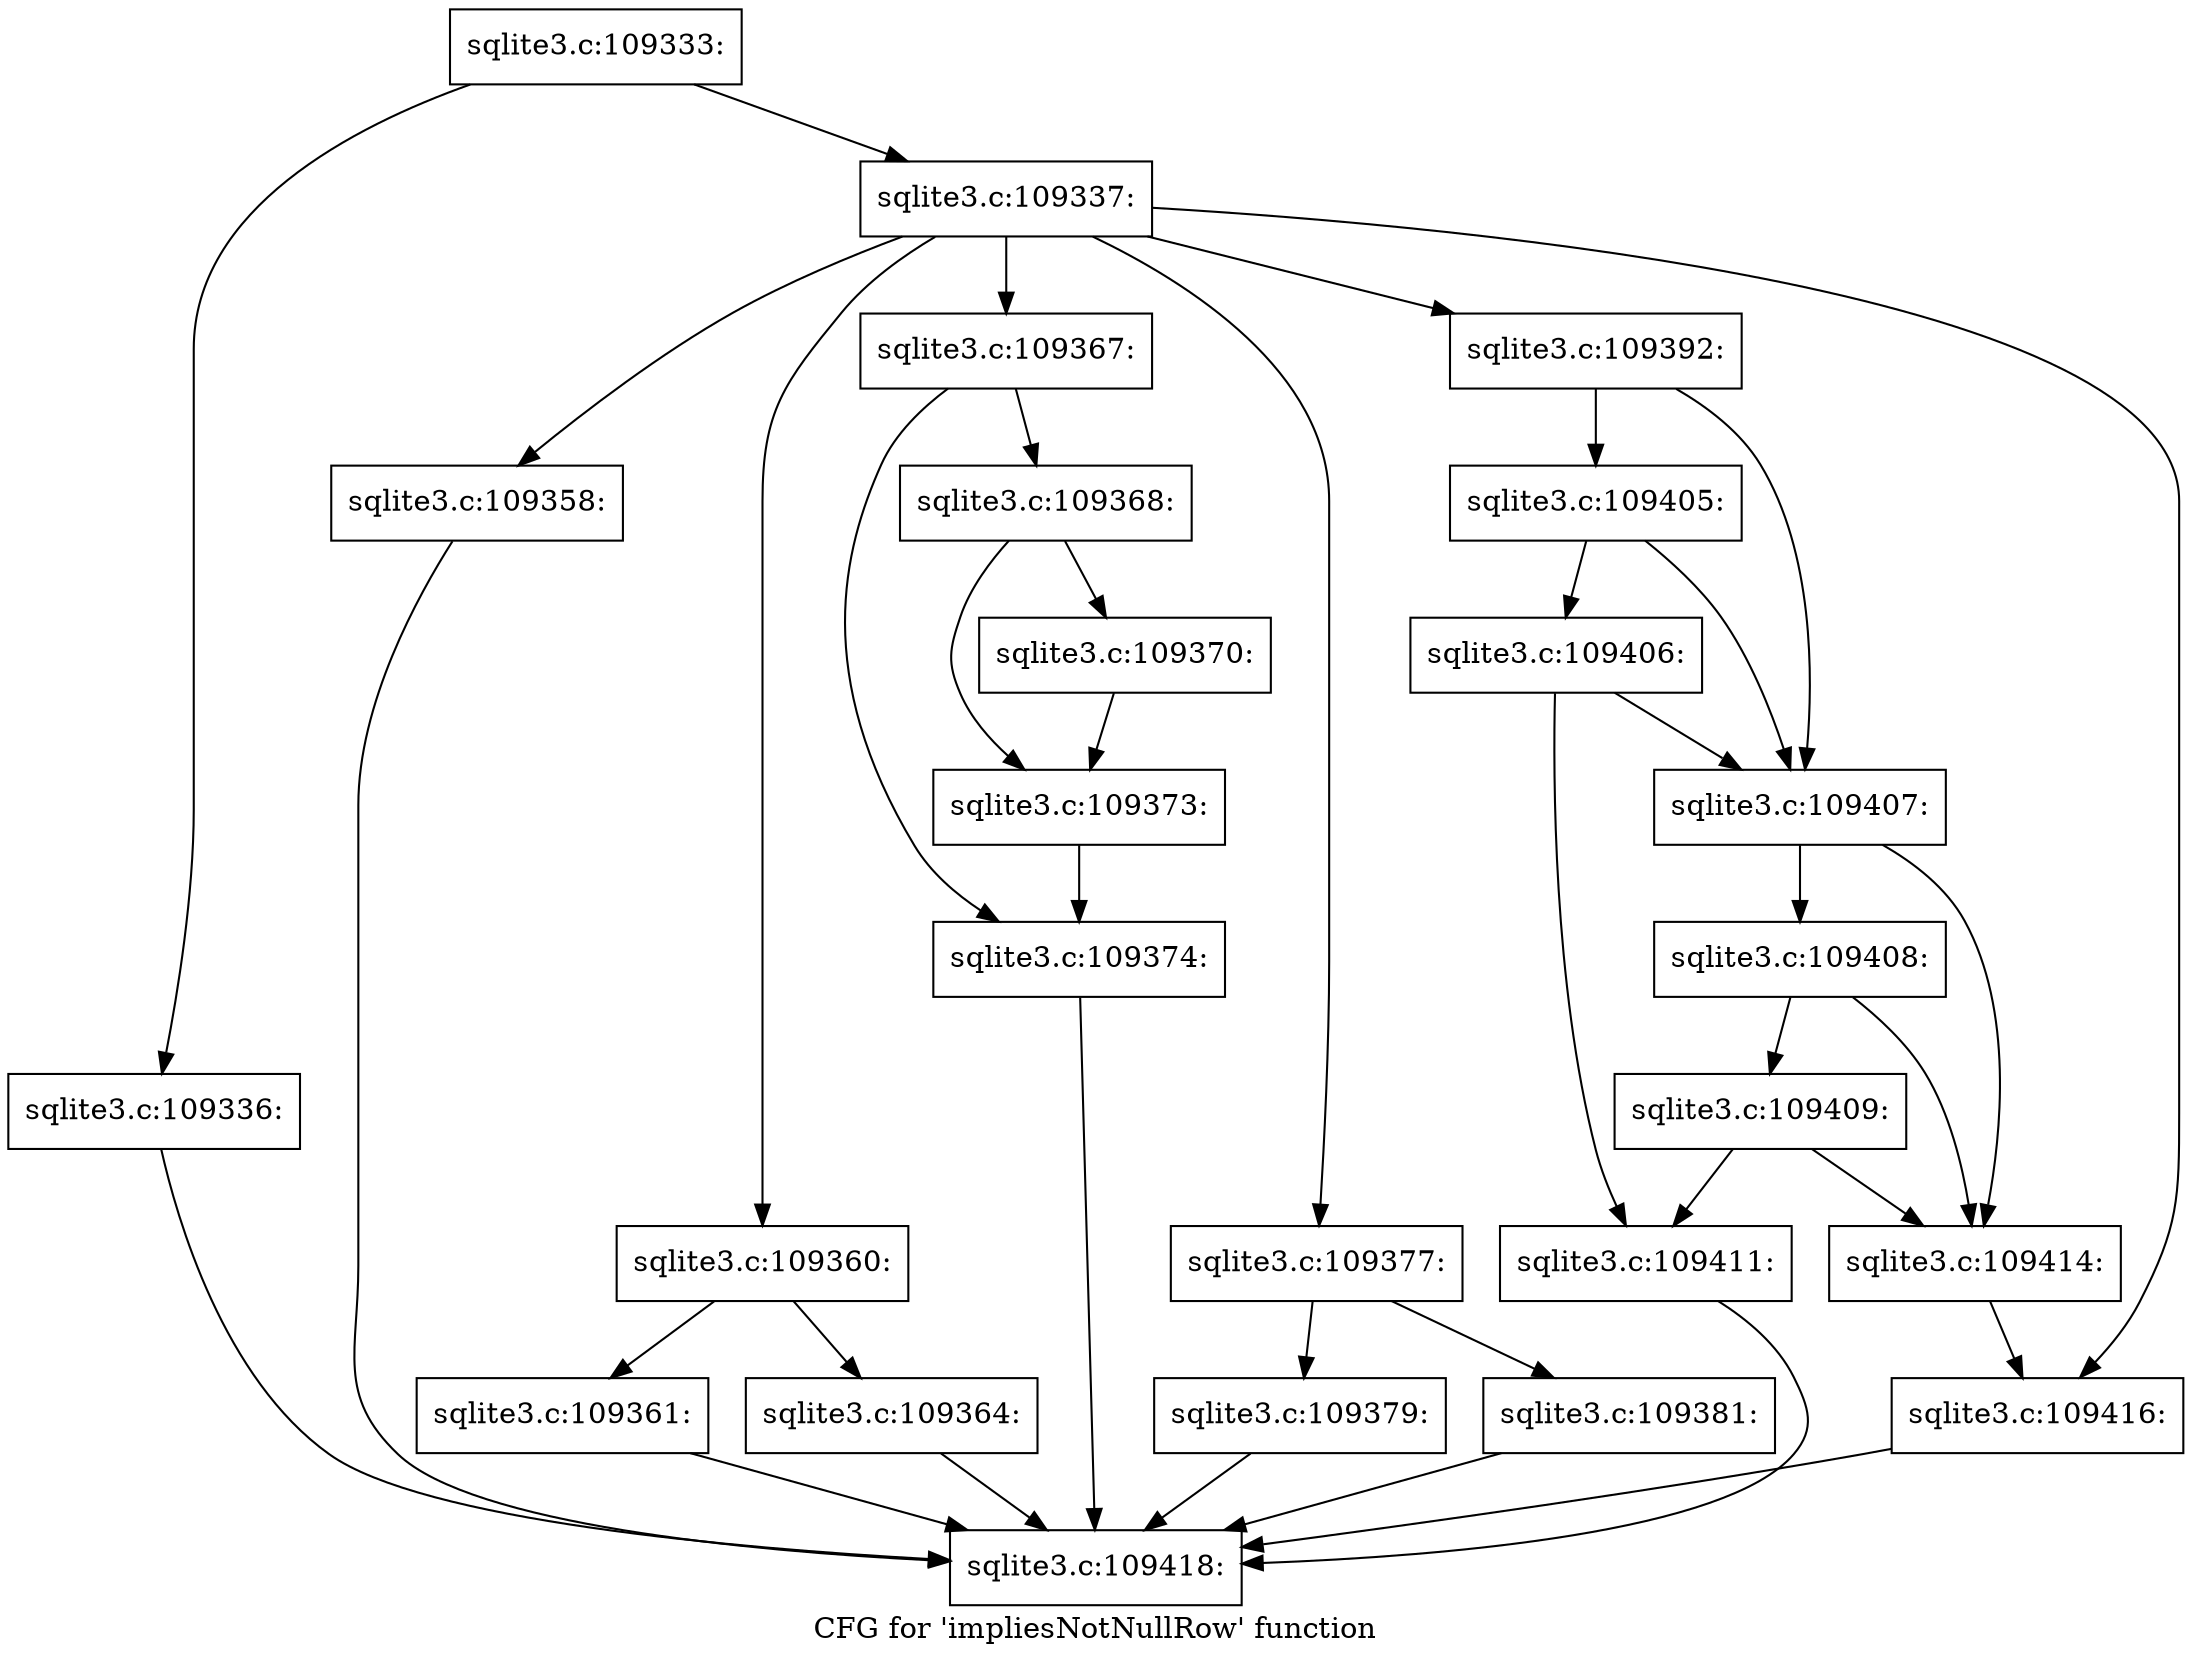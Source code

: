 digraph "CFG for 'impliesNotNullRow' function" {
	label="CFG for 'impliesNotNullRow' function";

	Node0x55c0f5f12350 [shape=record,label="{sqlite3.c:109333:}"];
	Node0x55c0f5f12350 -> Node0x55c0f8bc0f00;
	Node0x55c0f5f12350 -> Node0x55c0f8bc0f50;
	Node0x55c0f8bc0f00 [shape=record,label="{sqlite3.c:109336:}"];
	Node0x55c0f8bc0f00 -> Node0x55c0f8bc3ca0;
	Node0x55c0f8bc0f50 [shape=record,label="{sqlite3.c:109337:}"];
	Node0x55c0f8bc0f50 -> Node0x55c0f8bc5ac0;
	Node0x55c0f8bc0f50 -> Node0x55c0f8bc5ba0;
	Node0x55c0f8bc0f50 -> Node0x55c0f8bc5d50;
	Node0x55c0f8bc0f50 -> Node0x55c0f8bc7380;
	Node0x55c0f8bc0f50 -> Node0x55c0f8bc8b80;
	Node0x55c0f8bc0f50 -> Node0x55c0f8bc9630;
	Node0x55c0f8bc5ba0 [shape=record,label="{sqlite3.c:109358:}"];
	Node0x55c0f8bc5ba0 -> Node0x55c0f8bc3ca0;
	Node0x55c0f8bc5d50 [shape=record,label="{sqlite3.c:109360:}"];
	Node0x55c0f8bc5d50 -> Node0x55c0f8bc6690;
	Node0x55c0f8bc5d50 -> Node0x55c0f8bc66e0;
	Node0x55c0f8bc6690 [shape=record,label="{sqlite3.c:109361:}"];
	Node0x55c0f8bc6690 -> Node0x55c0f8bc3ca0;
	Node0x55c0f8bc66e0 [shape=record,label="{sqlite3.c:109364:}"];
	Node0x55c0f8bc66e0 -> Node0x55c0f8bc3ca0;
	Node0x55c0f8bc7380 [shape=record,label="{sqlite3.c:109367:}"];
	Node0x55c0f8bc7380 -> Node0x55c0f8bc7470;
	Node0x55c0f8bc7380 -> Node0x55c0f8bc74c0;
	Node0x55c0f8bc7470 [shape=record,label="{sqlite3.c:109368:}"];
	Node0x55c0f8bc7470 -> Node0x55c0f8bc7dc0;
	Node0x55c0f8bc7470 -> Node0x55c0f8bc7e10;
	Node0x55c0f8bc7dc0 [shape=record,label="{sqlite3.c:109370:}"];
	Node0x55c0f8bc7dc0 -> Node0x55c0f8bc7e10;
	Node0x55c0f8bc7e10 [shape=record,label="{sqlite3.c:109373:}"];
	Node0x55c0f8bc7e10 -> Node0x55c0f8bc74c0;
	Node0x55c0f8bc74c0 [shape=record,label="{sqlite3.c:109374:}"];
	Node0x55c0f8bc74c0 -> Node0x55c0f8bc3ca0;
	Node0x55c0f8bc8b80 [shape=record,label="{sqlite3.c:109377:}"];
	Node0x55c0f8bc8b80 -> Node0x55c0f8bc8c70;
	Node0x55c0f8bc8b80 -> Node0x55c0f8bc8cc0;
	Node0x55c0f8bc8c70 [shape=record,label="{sqlite3.c:109379:}"];
	Node0x55c0f8bc8c70 -> Node0x55c0f8bc3ca0;
	Node0x55c0f8bc8cc0 [shape=record,label="{sqlite3.c:109381:}"];
	Node0x55c0f8bc8cc0 -> Node0x55c0f8bc3ca0;
	Node0x55c0f8bc9630 [shape=record,label="{sqlite3.c:109392:}"];
	Node0x55c0f8bc9630 -> Node0x55c0f8bca490;
	Node0x55c0f8bc9630 -> Node0x55c0f8bca390;
	Node0x55c0f8bca490 [shape=record,label="{sqlite3.c:109405:}"];
	Node0x55c0f8bca490 -> Node0x55c0f8bca410;
	Node0x55c0f8bca490 -> Node0x55c0f8bca390;
	Node0x55c0f8bca410 [shape=record,label="{sqlite3.c:109406:}"];
	Node0x55c0f8bca410 -> Node0x55c0f8bca2f0;
	Node0x55c0f8bca410 -> Node0x55c0f8bca390;
	Node0x55c0f8bca390 [shape=record,label="{sqlite3.c:109407:}"];
	Node0x55c0f8bca390 -> Node0x55c0f8bcb370;
	Node0x55c0f8bca390 -> Node0x55c0f8bca340;
	Node0x55c0f8bcb370 [shape=record,label="{sqlite3.c:109408:}"];
	Node0x55c0f8bcb370 -> Node0x55c0f8bcb2f0;
	Node0x55c0f8bcb370 -> Node0x55c0f8bca340;
	Node0x55c0f8bcb2f0 [shape=record,label="{sqlite3.c:109409:}"];
	Node0x55c0f8bcb2f0 -> Node0x55c0f8bca2f0;
	Node0x55c0f8bcb2f0 -> Node0x55c0f8bca340;
	Node0x55c0f8bca2f0 [shape=record,label="{sqlite3.c:109411:}"];
	Node0x55c0f8bca2f0 -> Node0x55c0f8bc3ca0;
	Node0x55c0f8bca340 [shape=record,label="{sqlite3.c:109414:}"];
	Node0x55c0f8bca340 -> Node0x55c0f8bc5ac0;
	Node0x55c0f8bc5ac0 [shape=record,label="{sqlite3.c:109416:}"];
	Node0x55c0f8bc5ac0 -> Node0x55c0f8bc3ca0;
	Node0x55c0f8bc3ca0 [shape=record,label="{sqlite3.c:109418:}"];
}
